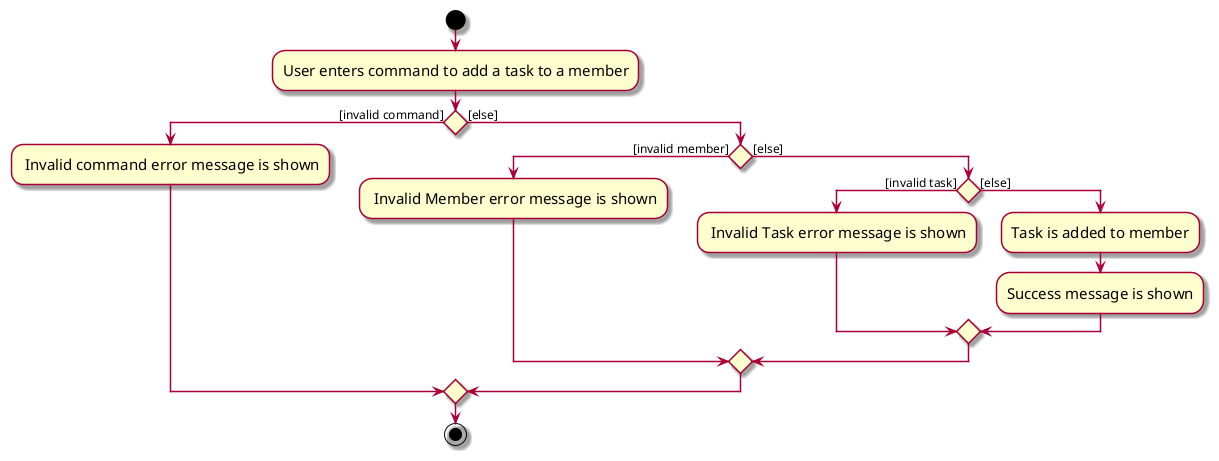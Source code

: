 @startuml
skin rose
skinparam ActivityFontSize 15
skinparam ArrowFontSize 12
start
:User enters command to add a task to a member;

if () then ([invalid command])
    : Invalid command error message is shown;
else ([else])
    if () then ([invalid member])
        : Invalid Member error message is shown;
    else ([else])
        if () then ([invalid task])
            : Invalid Task error message is shown;
        else ([else])
            :Task is added to member;
            :Success message is shown;
           endif
    endif
endif
stop
@enduml
